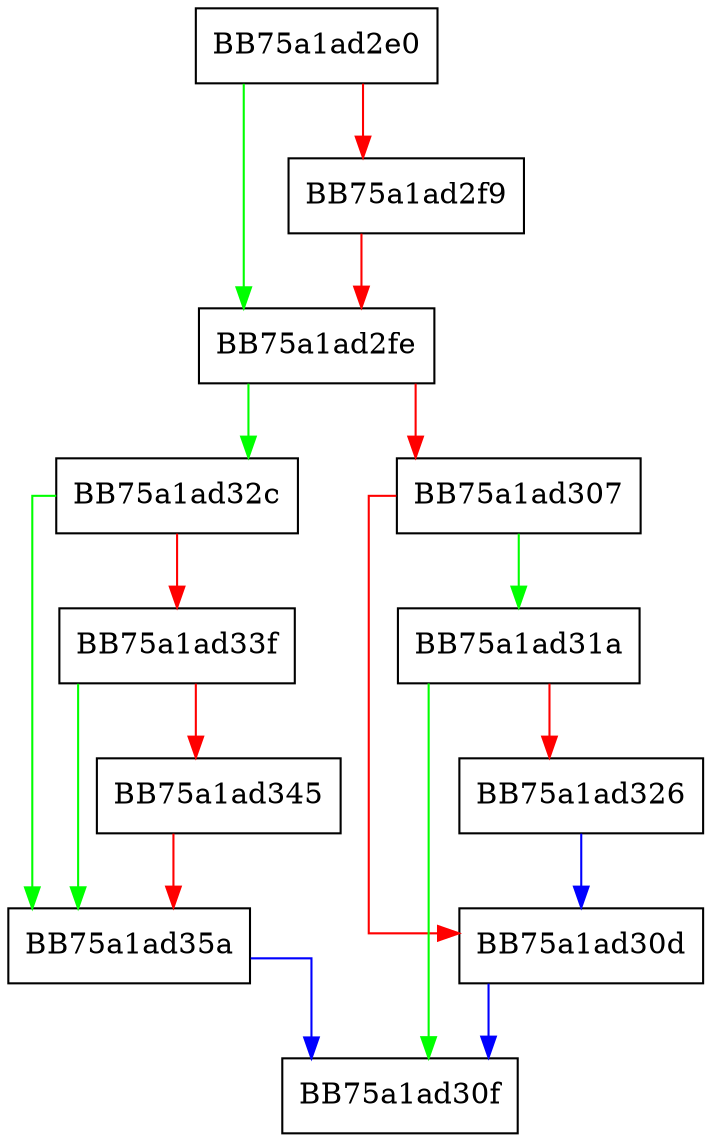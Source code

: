 digraph Seek {
  node [shape="box"];
  graph [splines=ortho];
  BB75a1ad2e0 -> BB75a1ad2fe [color="green"];
  BB75a1ad2e0 -> BB75a1ad2f9 [color="red"];
  BB75a1ad2f9 -> BB75a1ad2fe [color="red"];
  BB75a1ad2fe -> BB75a1ad32c [color="green"];
  BB75a1ad2fe -> BB75a1ad307 [color="red"];
  BB75a1ad307 -> BB75a1ad31a [color="green"];
  BB75a1ad307 -> BB75a1ad30d [color="red"];
  BB75a1ad30d -> BB75a1ad30f [color="blue"];
  BB75a1ad31a -> BB75a1ad30f [color="green"];
  BB75a1ad31a -> BB75a1ad326 [color="red"];
  BB75a1ad326 -> BB75a1ad30d [color="blue"];
  BB75a1ad32c -> BB75a1ad35a [color="green"];
  BB75a1ad32c -> BB75a1ad33f [color="red"];
  BB75a1ad33f -> BB75a1ad35a [color="green"];
  BB75a1ad33f -> BB75a1ad345 [color="red"];
  BB75a1ad345 -> BB75a1ad35a [color="red"];
  BB75a1ad35a -> BB75a1ad30f [color="blue"];
}